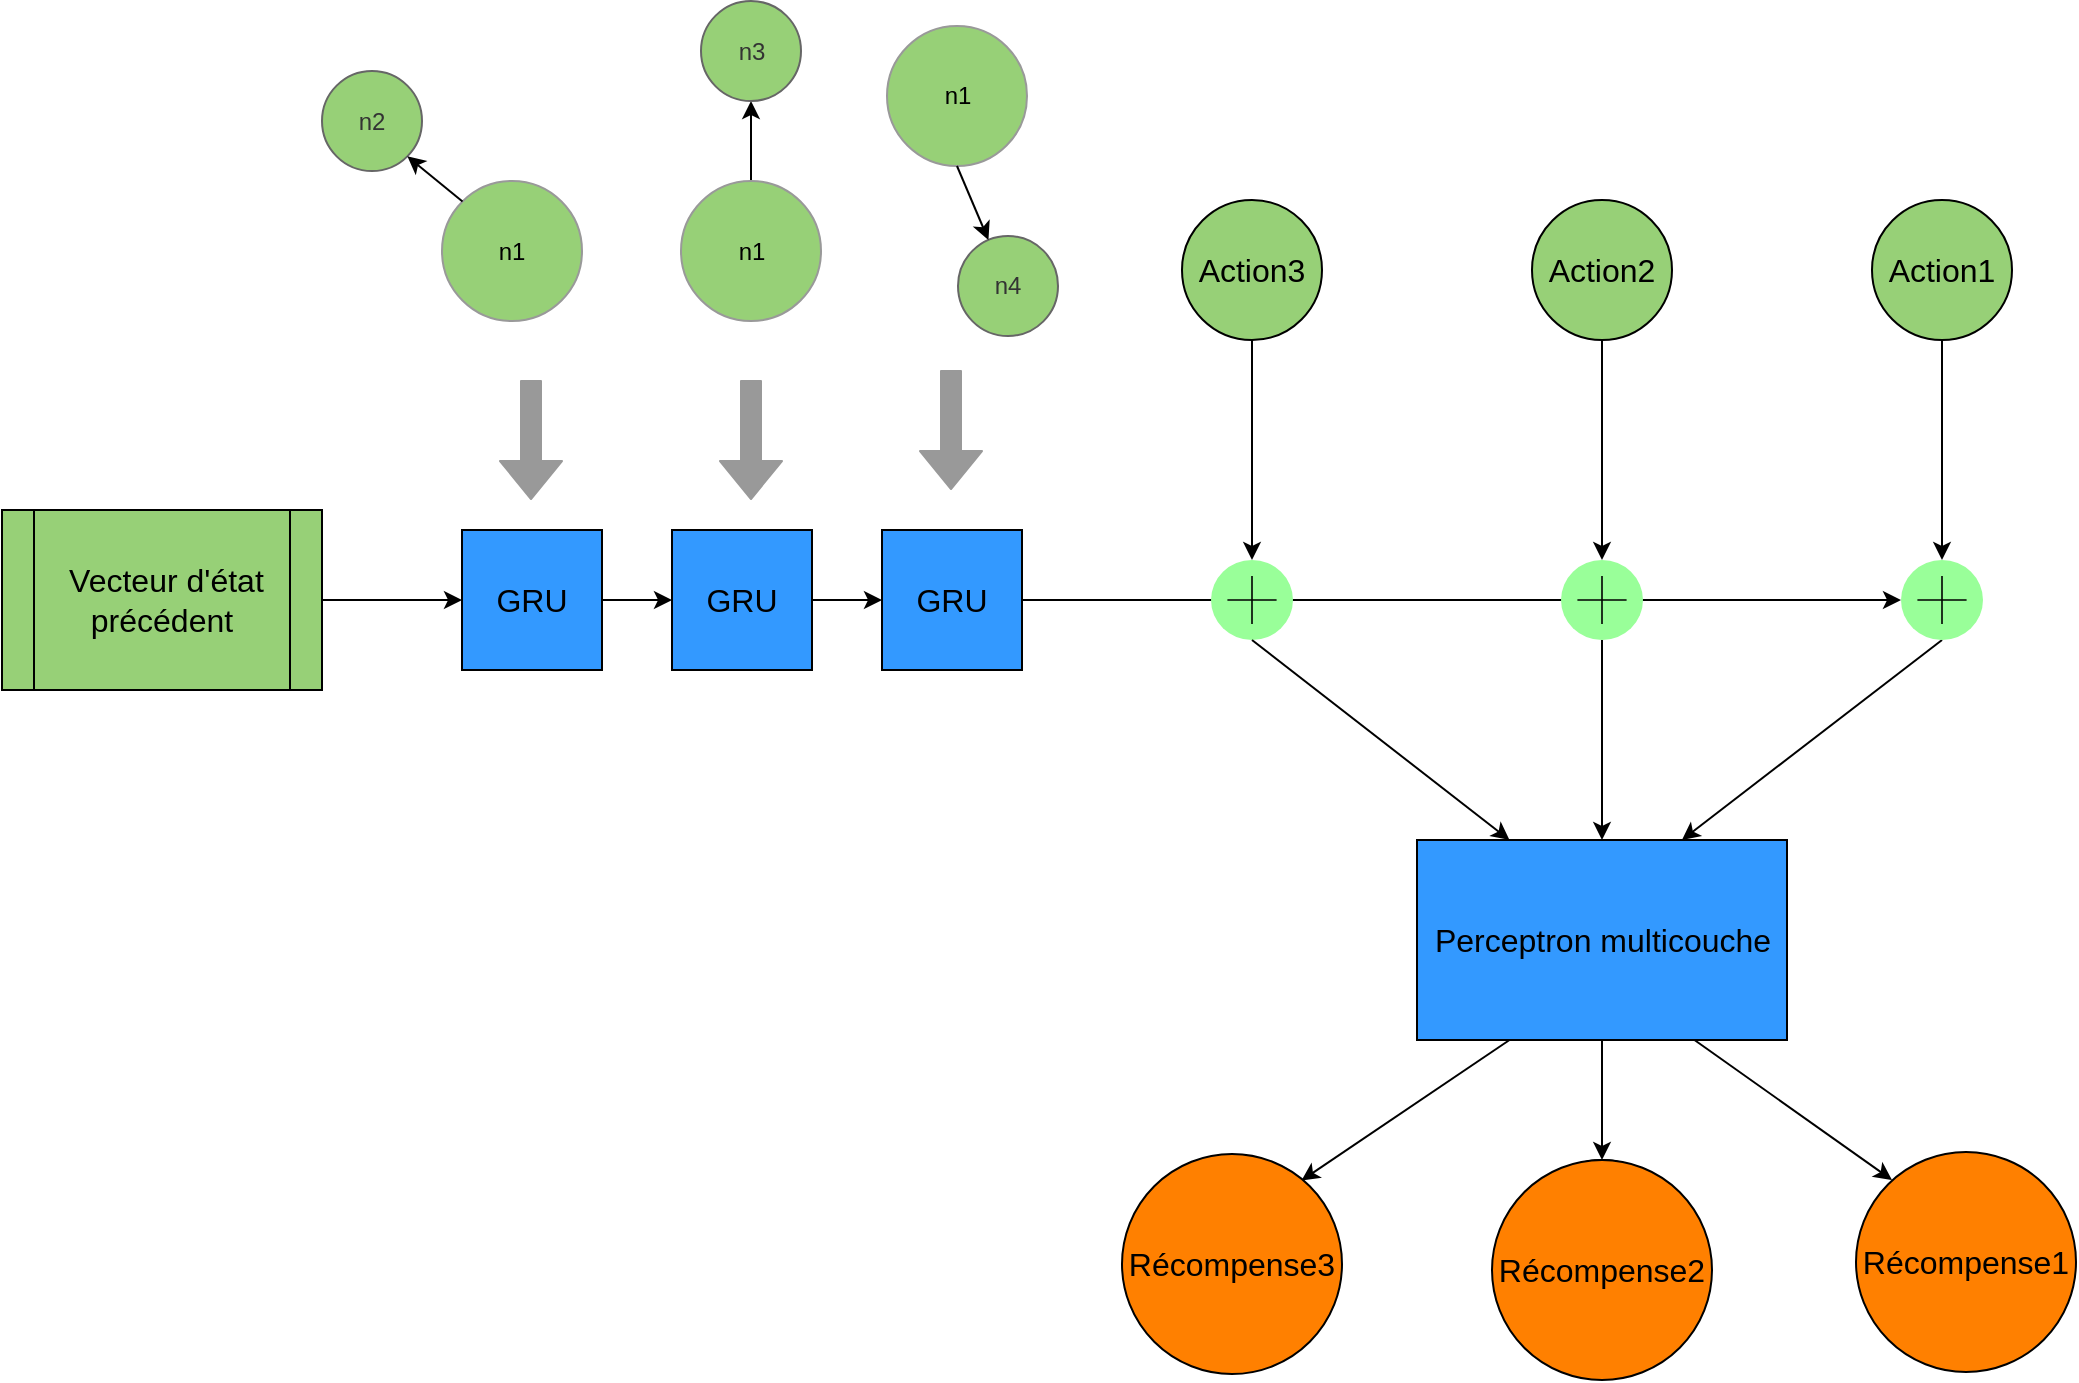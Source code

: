 <mxfile version="10.8.0" type="device"><diagram id="lExLXjc1cdtKiexNxYVn" name="Page-1"><mxGraphModel dx="1924" dy="1669" grid="1" gridSize="10" guides="1" tooltips="1" connect="1" arrows="1" fold="1" page="1" pageScale="1" pageWidth="850" pageHeight="1100" math="0" shadow="0"><root><mxCell id="0"/><mxCell id="1" parent="0"/><mxCell id="DthsYgWIary_AY9-OHWi-18" value="n2" style="ellipse;whiteSpace=wrap;html=1;aspect=fixed;strokeColor=#666666;fillColor=#97D077;fontColor=#333333;" parent="1" vertex="1"><mxGeometry x="-160" y="-164.5" width="50" height="50" as="geometry"/></mxCell><mxCell id="DthsYgWIary_AY9-OHWi-19" value="n1" style="ellipse;whiteSpace=wrap;html=1;aspect=fixed;strokeColor=#999999;fillColor=#97D077;" parent="1" vertex="1"><mxGeometry x="-100" y="-109.5" width="70" height="70" as="geometry"/></mxCell><mxCell id="DthsYgWIary_AY9-OHWi-20" value="" style="endArrow=classic;html=1;exitX=0;exitY=0;exitDx=0;exitDy=0;entryX=1;entryY=1;entryDx=0;entryDy=0;" parent="1" source="DthsYgWIary_AY9-OHWi-19" target="DthsYgWIary_AY9-OHWi-18" edge="1"><mxGeometry width="50" height="50" relative="1" as="geometry"><mxPoint x="-72" y="-33.5" as="sourcePoint"/><mxPoint x="-87" y="-7.5" as="targetPoint"/></mxGeometry></mxCell><mxCell id="26wbGxHQDycSUSEyr_jd-31" style="edgeStyle=orthogonalEdgeStyle;rounded=0;orthogonalLoop=1;jettySize=auto;html=1;exitX=0.5;exitY=0;exitDx=0;exitDy=0;entryX=0.5;entryY=1;entryDx=0;entryDy=0;strokeColor=#000000;fillColor=#999999;" parent="1" source="DthsYgWIary_AY9-OHWi-21" target="DthsYgWIary_AY9-OHWi-22" edge="1"><mxGeometry relative="1" as="geometry"/></mxCell><mxCell id="DthsYgWIary_AY9-OHWi-21" value="n1" style="ellipse;whiteSpace=wrap;html=1;aspect=fixed;strokeColor=#999999;fillColor=#97D077;" parent="1" vertex="1"><mxGeometry x="19.5" y="-109.5" width="70" height="70" as="geometry"/></mxCell><mxCell id="DthsYgWIary_AY9-OHWi-22" value="n3" style="ellipse;whiteSpace=wrap;html=1;aspect=fixed;strokeColor=#666666;fillColor=#97D077;fontColor=#333333;" parent="1" vertex="1"><mxGeometry x="29.5" y="-199.5" width="50" height="50" as="geometry"/></mxCell><mxCell id="DthsYgWIary_AY9-OHWi-24" value="n1" style="ellipse;whiteSpace=wrap;html=1;aspect=fixed;strokeColor=#999999;fillColor=#97D077;" parent="1" vertex="1"><mxGeometry x="122.5" y="-187" width="70" height="70" as="geometry"/></mxCell><mxCell id="DthsYgWIary_AY9-OHWi-25" value="n4" style="ellipse;whiteSpace=wrap;html=1;aspect=fixed;strokeColor=#666666;fillColor=#97D077;fontColor=#333333;" parent="1" vertex="1"><mxGeometry x="158" y="-82" width="50" height="50" as="geometry"/></mxCell><mxCell id="DthsYgWIary_AY9-OHWi-26" value="" style="endArrow=classic;html=1;exitX=0.5;exitY=1;exitDx=0;exitDy=0;" parent="1" source="DthsYgWIary_AY9-OHWi-24" target="DthsYgWIary_AY9-OHWi-25" edge="1"><mxGeometry width="50" height="50" relative="1" as="geometry"><mxPoint x="227.5" y="13.5" as="sourcePoint"/><mxPoint x="277.5" y="-36.5" as="targetPoint"/></mxGeometry></mxCell><mxCell id="DthsYgWIary_AY9-OHWi-28" value="" style="shape=flexArrow;endArrow=classic;html=1;strokeColor=#999999;fillColor=#999999;" parent="1" edge="1"><mxGeometry width="50" height="50" relative="1" as="geometry"><mxPoint x="-55.5" y="-10" as="sourcePoint"/><mxPoint x="-55.5" y="50" as="targetPoint"/></mxGeometry></mxCell><mxCell id="DthsYgWIary_AY9-OHWi-30" value="" style="shape=flexArrow;endArrow=classic;html=1;strokeColor=#999999;fillColor=#999999;" parent="1" edge="1"><mxGeometry width="50" height="50" relative="1" as="geometry"><mxPoint x="54.5" y="-10" as="sourcePoint"/><mxPoint x="54.5" y="50" as="targetPoint"/></mxGeometry></mxCell><mxCell id="DthsYgWIary_AY9-OHWi-31" value="" style="shape=flexArrow;endArrow=classic;html=1;strokeColor=#999999;fillColor=#999999;" parent="1" edge="1"><mxGeometry width="50" height="50" relative="1" as="geometry"><mxPoint x="154.5" y="-15" as="sourcePoint"/><mxPoint x="154.5" y="45" as="targetPoint"/></mxGeometry></mxCell><mxCell id="DthsYgWIary_AY9-OHWi-55" value="&lt;font style=&quot;font-size: 20px&quot;&gt;État encodé&lt;/font&gt; " style="text;html=1;strokeColor=none;fillColor=none;align=center;verticalAlign=middle;whiteSpace=wrap;rounded=0;" parent="1" vertex="1"><mxGeometry x="515" y="270" width="40" height="20" as="geometry"/></mxCell><mxCell id="26wbGxHQDycSUSEyr_jd-1" style="edgeStyle=orthogonalEdgeStyle;rounded=0;orthogonalLoop=1;jettySize=auto;html=1;exitX=1;exitY=0.5;exitDx=0;exitDy=0;strokeColor=#000000;fillColor=#999999;" parent="1" source="26wbGxHQDycSUSEyr_jd-26" target="26wbGxHQDycSUSEyr_jd-17" edge="1"><mxGeometry relative="1" as="geometry"/></mxCell><mxCell id="26wbGxHQDycSUSEyr_jd-2" value="&lt;font style=&quot;font-size: 16px&quot;&gt;&amp;nbsp;Vecteur d'état précédent &lt;/font&gt;" style="shape=process;whiteSpace=wrap;html=1;backgroundOutline=1;strokeColor=#000000;fillColor=#97D077;" parent="1" vertex="1"><mxGeometry x="-320" y="55" width="160" height="90" as="geometry"/></mxCell><mxCell id="26wbGxHQDycSUSEyr_jd-3" style="edgeStyle=orthogonalEdgeStyle;rounded=0;orthogonalLoop=1;jettySize=auto;html=1;exitX=0.5;exitY=1;exitDx=0;exitDy=0;entryX=0.5;entryY=0;entryDx=0;entryDy=0;strokeColor=#000000;fillColor=#999999;" parent="1" source="26wbGxHQDycSUSEyr_jd-4" target="26wbGxHQDycSUSEyr_jd-10" edge="1"><mxGeometry relative="1" as="geometry"/></mxCell><mxCell id="26wbGxHQDycSUSEyr_jd-4" value="&lt;font style=&quot;font-size: 16px&quot;&gt;Perceptron multicouche&lt;/font&gt;" style="rounded=0;whiteSpace=wrap;html=1;strokeColor=#000000;fillColor=#3399FF;" parent="1" vertex="1"><mxGeometry x="387.5" y="220" width="185" height="100" as="geometry"/></mxCell><mxCell id="26wbGxHQDycSUSEyr_jd-5" value="&lt;div&gt;&lt;font style=&quot;font-size: 16px&quot;&gt;Action1&lt;/font&gt;&lt;/div&gt;" style="ellipse;whiteSpace=wrap;html=1;aspect=fixed;strokeColor=#000000;fillColor=#97D077;" parent="1" vertex="1"><mxGeometry x="615" y="-100" width="70" height="70" as="geometry"/></mxCell><mxCell id="26wbGxHQDycSUSEyr_jd-6" style="edgeStyle=orthogonalEdgeStyle;rounded=0;orthogonalLoop=1;jettySize=auto;html=1;exitX=0.5;exitY=1;exitDx=0;exitDy=0;entryX=0.5;entryY=0;entryDx=0;entryDy=0;entryPerimeter=0;strokeColor=#000000;fillColor=#999999;" parent="1" source="26wbGxHQDycSUSEyr_jd-7" target="26wbGxHQDycSUSEyr_jd-13" edge="1"><mxGeometry relative="1" as="geometry"/></mxCell><mxCell id="26wbGxHQDycSUSEyr_jd-7" value="&lt;div&gt;&lt;font style=&quot;font-size: 16px&quot;&gt;Action2&lt;/font&gt;&lt;/div&gt;" style="ellipse;whiteSpace=wrap;html=1;aspect=fixed;strokeColor=#000000;fillColor=#97D077;" parent="1" vertex="1"><mxGeometry x="445" y="-100" width="70" height="70" as="geometry"/></mxCell><mxCell id="26wbGxHQDycSUSEyr_jd-8" value="&lt;div&gt;&lt;font style=&quot;font-size: 16px&quot;&gt;Action3&lt;/font&gt;&lt;/div&gt;" style="ellipse;whiteSpace=wrap;html=1;aspect=fixed;strokeColor=#000000;fillColor=#97D077;" parent="1" vertex="1"><mxGeometry x="270" y="-100" width="70" height="70" as="geometry"/></mxCell><mxCell id="26wbGxHQDycSUSEyr_jd-10" value="&lt;div&gt;&lt;font style=&quot;font-size: 16px&quot;&gt;Reward2&lt;/font&gt;&lt;/div&gt;" style="ellipse;whiteSpace=wrap;html=1;aspect=fixed;strokeColor=#000000;fillColor=#FF8000;" parent="1" vertex="1"><mxGeometry x="445" y="380" width="70" height="70" as="geometry"/></mxCell><mxCell id="26wbGxHQDycSUSEyr_jd-11" value="&lt;div&gt;&lt;font style=&quot;font-size: 16px&quot;&gt;Reward3&lt;/font&gt;&lt;/div&gt;" style="ellipse;whiteSpace=wrap;html=1;aspect=fixed;strokeColor=#000000;fillColor=#FF8000;" parent="1" vertex="1"><mxGeometry x="270" y="380" width="70" height="70" as="geometry"/></mxCell><mxCell id="26wbGxHQDycSUSEyr_jd-12" style="edgeStyle=orthogonalEdgeStyle;rounded=0;orthogonalLoop=1;jettySize=auto;html=1;exitX=0.5;exitY=1;exitDx=0;exitDy=0;exitPerimeter=0;entryX=0.5;entryY=0;entryDx=0;entryDy=0;strokeColor=#000000;fillColor=#999999;" parent="1" source="26wbGxHQDycSUSEyr_jd-13" target="26wbGxHQDycSUSEyr_jd-4" edge="1"><mxGeometry relative="1" as="geometry"/></mxCell><mxCell id="26wbGxHQDycSUSEyr_jd-13" value="" style="html=1;verticalLabelPosition=bottom;labelBackgroundColor=#ffffff;verticalAlign=top;shadow=0;dashed=0;strokeWidth=2;shape=mxgraph.ios7.misc.add;fillColor=#99FF99;strokeColor=#000000;" parent="1" vertex="1"><mxGeometry x="459.5" y="80" width="41" height="40" as="geometry"/></mxCell><mxCell id="26wbGxHQDycSUSEyr_jd-14" value="" style="endArrow=classic;html=1;strokeColor=#000000;fillColor=#999999;exitX=0.5;exitY=1;exitDx=0;exitDy=0;entryX=0.5;entryY=0;entryDx=0;entryDy=0;entryPerimeter=0;" parent="1" source="26wbGxHQDycSUSEyr_jd-5" target="26wbGxHQDycSUSEyr_jd-17" edge="1"><mxGeometry width="50" height="50" relative="1" as="geometry"><mxPoint x="620" y="100" as="sourcePoint"/><mxPoint x="500" y="80" as="targetPoint"/></mxGeometry></mxCell><mxCell id="26wbGxHQDycSUSEyr_jd-15" value="" style="endArrow=classic;html=1;strokeColor=#000000;fillColor=#999999;exitX=0.5;exitY=1;exitDx=0;exitDy=0;entryX=0.5;entryY=0;entryDx=0;entryDy=0;entryPerimeter=0;" parent="1" source="26wbGxHQDycSUSEyr_jd-8" target="26wbGxHQDycSUSEyr_jd-18" edge="1"><mxGeometry width="50" height="50" relative="1" as="geometry"><mxPoint x="635.552" y="-29.931" as="sourcePoint"/><mxPoint x="503.138" y="93.517" as="targetPoint"/></mxGeometry></mxCell><mxCell id="26wbGxHQDycSUSEyr_jd-16" value="" style="endArrow=classic;html=1;strokeColor=#000000;fillColor=#999999;exitX=0.5;exitY=1;exitDx=0;exitDy=0;exitPerimeter=0;entryX=0.716;entryY=0;entryDx=0;entryDy=0;entryPerimeter=0;" parent="1" source="26wbGxHQDycSUSEyr_jd-17" target="26wbGxHQDycSUSEyr_jd-4" edge="1"><mxGeometry width="50" height="50" relative="1" as="geometry"><mxPoint x="570" y="200" as="sourcePoint"/><mxPoint x="620" y="150" as="targetPoint"/></mxGeometry></mxCell><mxCell id="26wbGxHQDycSUSEyr_jd-17" value="" style="html=1;verticalLabelPosition=bottom;labelBackgroundColor=#ffffff;verticalAlign=top;shadow=0;dashed=0;strokeWidth=2;shape=mxgraph.ios7.misc.add;fillColor=#99FF99;strokeColor=#000000;" parent="1" vertex="1"><mxGeometry x="629.5" y="80" width="41" height="40" as="geometry"/></mxCell><mxCell id="26wbGxHQDycSUSEyr_jd-18" value="" style="html=1;verticalLabelPosition=bottom;labelBackgroundColor=#ffffff;verticalAlign=top;shadow=0;dashed=0;strokeWidth=2;shape=mxgraph.ios7.misc.add;fillColor=#99FF99;strokeColor=#000000;" parent="1" vertex="1"><mxGeometry x="284.5" y="80" width="41" height="40" as="geometry"/></mxCell><mxCell id="26wbGxHQDycSUSEyr_jd-19" value="" style="endArrow=classic;html=1;strokeColor=#000000;fillColor=#999999;exitX=0.5;exitY=1;exitDx=0;exitDy=0;exitPerimeter=0;entryX=0.25;entryY=0;entryDx=0;entryDy=0;" parent="1" source="26wbGxHQDycSUSEyr_jd-18" target="26wbGxHQDycSUSEyr_jd-4" edge="1"><mxGeometry width="50" height="50" relative="1" as="geometry"><mxPoint x="659.69" y="130.069" as="sourcePoint"/><mxPoint x="530.034" y="230.069" as="targetPoint"/></mxGeometry></mxCell><mxCell id="26wbGxHQDycSUSEyr_jd-20" value="" style="endArrow=classic;html=1;strokeColor=#000000;fillColor=#999999;exitX=0.75;exitY=1;exitDx=0;exitDy=0;entryX=0;entryY=0;entryDx=0;entryDy=0;" parent="1" source="26wbGxHQDycSUSEyr_jd-4" edge="1"><mxGeometry width="50" height="50" relative="1" as="geometry"><mxPoint x="659.69" y="130.069" as="sourcePoint"/><mxPoint x="625" y="390" as="targetPoint"/></mxGeometry></mxCell><mxCell id="26wbGxHQDycSUSEyr_jd-21" value="" style="endArrow=classic;html=1;strokeColor=#000000;fillColor=#999999;exitX=0.25;exitY=1;exitDx=0;exitDy=0;entryX=1;entryY=0;entryDx=0;entryDy=0;" parent="1" source="26wbGxHQDycSUSEyr_jd-4" target="26wbGxHQDycSUSEyr_jd-11" edge="1"><mxGeometry width="50" height="50" relative="1" as="geometry"><mxPoint x="536.241" y="330.069" as="sourcePoint"/><mxPoint x="635.552" y="400.414" as="targetPoint"/></mxGeometry></mxCell><mxCell id="26wbGxHQDycSUSEyr_jd-28" style="edgeStyle=orthogonalEdgeStyle;rounded=0;orthogonalLoop=1;jettySize=auto;html=1;exitX=1;exitY=0.5;exitDx=0;exitDy=0;entryX=0;entryY=0.5;entryDx=0;entryDy=0;strokeColor=#000000;fillColor=#999999;" parent="1" source="26wbGxHQDycSUSEyr_jd-23" target="26wbGxHQDycSUSEyr_jd-24" edge="1"><mxGeometry relative="1" as="geometry"/></mxCell><mxCell id="26wbGxHQDycSUSEyr_jd-23" value="&lt;font style=&quot;font-size: 16px&quot;&gt;GRU&lt;/font&gt;" style="rounded=0;whiteSpace=wrap;html=1;strokeColor=#000000;fillColor=#3399FF;" parent="1" vertex="1"><mxGeometry x="-90" y="65" width="70" height="70" as="geometry"/></mxCell><mxCell id="26wbGxHQDycSUSEyr_jd-29" style="edgeStyle=orthogonalEdgeStyle;rounded=0;orthogonalLoop=1;jettySize=auto;html=1;exitX=1;exitY=0.5;exitDx=0;exitDy=0;entryX=0;entryY=0.5;entryDx=0;entryDy=0;strokeColor=#000000;fillColor=#999999;" parent="1" source="26wbGxHQDycSUSEyr_jd-24" target="26wbGxHQDycSUSEyr_jd-26" edge="1"><mxGeometry relative="1" as="geometry"/></mxCell><mxCell id="26wbGxHQDycSUSEyr_jd-24" value="&lt;font style=&quot;font-size: 16px&quot;&gt;GRU&lt;/font&gt;" style="rounded=0;whiteSpace=wrap;html=1;strokeColor=#000000;fillColor=#3399FF;" parent="1" vertex="1"><mxGeometry x="15" y="65" width="70" height="70" as="geometry"/></mxCell><mxCell id="26wbGxHQDycSUSEyr_jd-25" style="edgeStyle=orthogonalEdgeStyle;rounded=0;orthogonalLoop=1;jettySize=auto;html=1;exitX=1;exitY=0.5;exitDx=0;exitDy=0;strokeColor=#000000;fillColor=#999999;" parent="1" source="26wbGxHQDycSUSEyr_jd-2" edge="1"><mxGeometry relative="1" as="geometry"><mxPoint x="-160.471" y="99.824" as="sourcePoint"/><mxPoint x="-89.882" y="99.824" as="targetPoint"/><Array as="points"><mxPoint x="-90" y="100"/><mxPoint x="-90" y="100"/></Array></mxGeometry></mxCell><mxCell id="26wbGxHQDycSUSEyr_jd-26" value="&lt;font style=&quot;font-size: 16px&quot;&gt;GRU&lt;/font&gt;" style="rounded=0;whiteSpace=wrap;html=1;strokeColor=#000000;fillColor=#3399FF;" parent="1" vertex="1"><mxGeometry x="120" y="65" width="70" height="70" as="geometry"/></mxCell><mxCell id="ZuUQt5JgIiyom771HBo3-1" value="&lt;font style=&quot;font-size: 16px&quot;&gt;Récompense1&lt;/font&gt;" style="ellipse;whiteSpace=wrap;html=1;aspect=fixed;strokeColor=#000000;fillColor=#FF8000;" parent="1" vertex="1"><mxGeometry x="607" y="376" width="110" height="110" as="geometry"/></mxCell><mxCell id="ZuUQt5JgIiyom771HBo3-2" value="&lt;font style=&quot;font-size: 16px&quot;&gt;Récompense2&lt;/font&gt;" style="ellipse;whiteSpace=wrap;html=1;aspect=fixed;strokeColor=#000000;fillColor=#FF8000;" parent="1" vertex="1"><mxGeometry x="425" y="380" width="110" height="110" as="geometry"/></mxCell><mxCell id="ZuUQt5JgIiyom771HBo3-3" value="&lt;font style=&quot;font-size: 16px&quot;&gt;Récompense3&lt;/font&gt;" style="ellipse;whiteSpace=wrap;html=1;aspect=fixed;strokeColor=#000000;fillColor=#FF8000;" parent="1" vertex="1"><mxGeometry x="240" y="377" width="110" height="110" as="geometry"/></mxCell></root></mxGraphModel></diagram></mxfile>